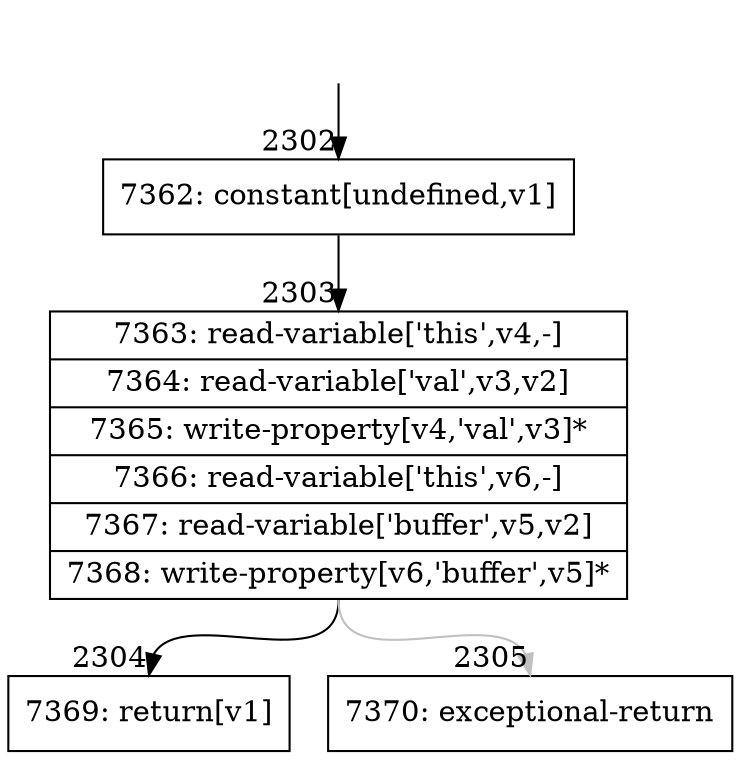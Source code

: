digraph {
rankdir="TD"
BB_entry129[shape=none,label=""];
BB_entry129 -> BB2302 [tailport=s, headport=n, headlabel="    2302"]
BB2302 [shape=record label="{7362: constant[undefined,v1]}" ] 
BB2302 -> BB2303 [tailport=s, headport=n, headlabel="      2303"]
BB2303 [shape=record label="{7363: read-variable['this',v4,-]|7364: read-variable['val',v3,v2]|7365: write-property[v4,'val',v3]*|7366: read-variable['this',v6,-]|7367: read-variable['buffer',v5,v2]|7368: write-property[v6,'buffer',v5]*}" ] 
BB2303 -> BB2304 [tailport=s, headport=n, headlabel="      2304"]
BB2303 -> BB2305 [tailport=s, headport=n, color=gray, headlabel="      2305"]
BB2304 [shape=record label="{7369: return[v1]}" ] 
BB2305 [shape=record label="{7370: exceptional-return}" ] 
//#$~ 2431
}
